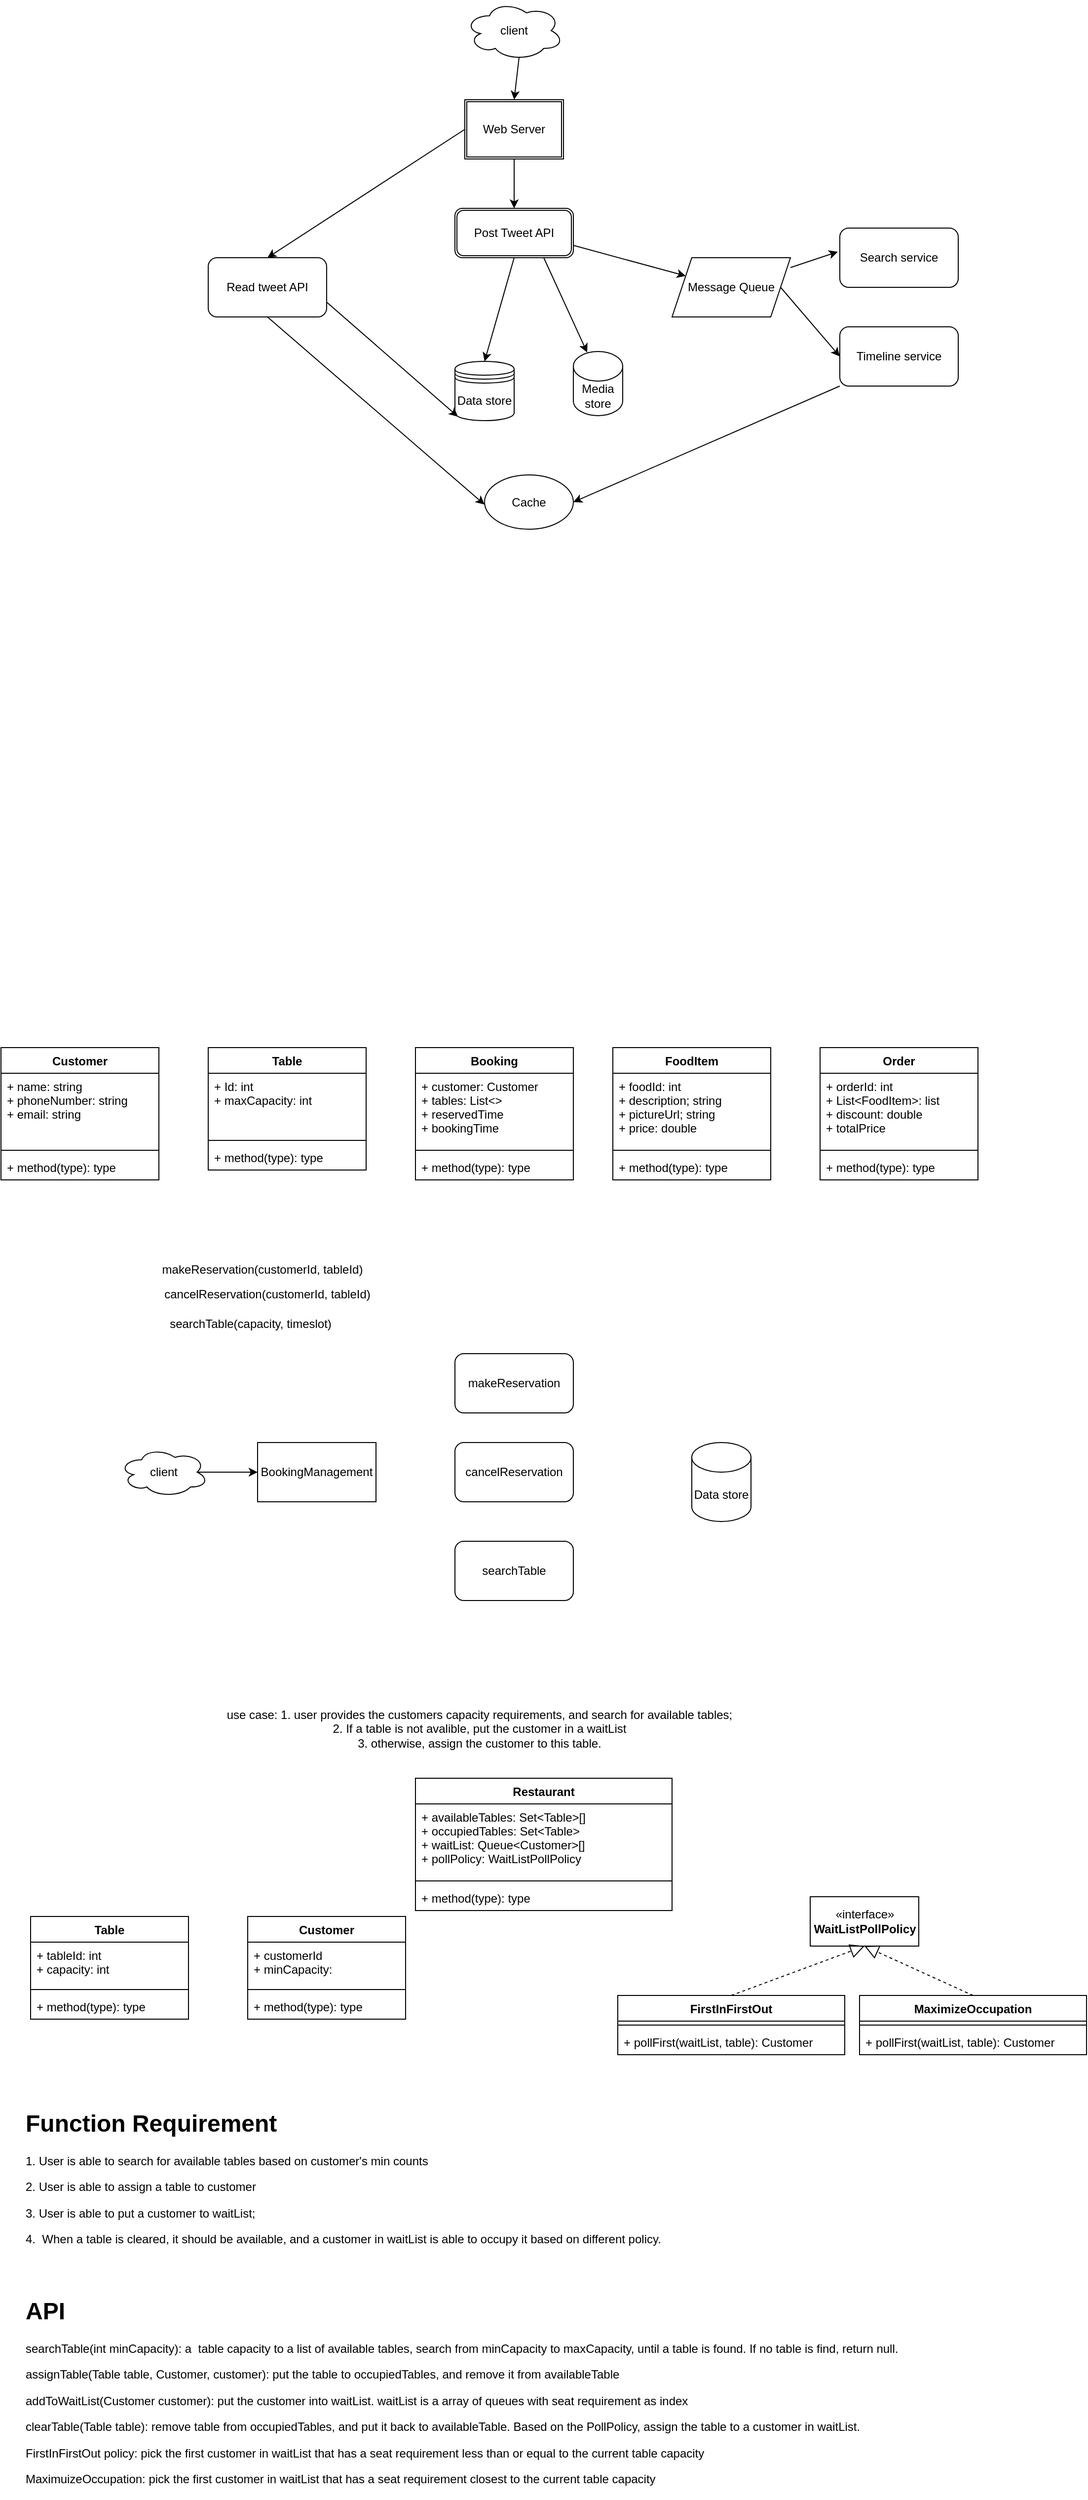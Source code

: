 <mxfile version="14.8.0" type="github">
  <diagram id="A4mDuZ2J48MEt-R97qlC" name="Page-1">
    <mxGraphModel dx="1608" dy="774" grid="1" gridSize="10" guides="1" tooltips="1" connect="1" arrows="1" fold="1" page="1" pageScale="1" pageWidth="1100" pageHeight="850" math="0" shadow="0">
      <root>
        <mxCell id="0" />
        <mxCell id="1" parent="0" />
        <mxCell id="h9Yj2MIiB5W3ZqaMnut1-2" value="client" style="ellipse;shape=cloud;whiteSpace=wrap;html=1;align=center;" vertex="1" parent="1">
          <mxGeometry x="500" y="30" width="100" height="60" as="geometry" />
        </mxCell>
        <mxCell id="h9Yj2MIiB5W3ZqaMnut1-12" value="Web Server" style="shape=ext;double=1;rounded=0;whiteSpace=wrap;html=1;" vertex="1" parent="1">
          <mxGeometry x="500" y="130" width="100" height="60" as="geometry" />
        </mxCell>
        <mxCell id="h9Yj2MIiB5W3ZqaMnut1-13" value="Post Tweet API" style="shape=ext;double=1;rounded=1;whiteSpace=wrap;html=1;" vertex="1" parent="1">
          <mxGeometry x="490" y="240" width="120" height="50" as="geometry" />
        </mxCell>
        <mxCell id="h9Yj2MIiB5W3ZqaMnut1-14" value="" style="endArrow=classic;html=1;exitX=0.55;exitY=0.95;exitDx=0;exitDy=0;exitPerimeter=0;entryX=0.5;entryY=0;entryDx=0;entryDy=0;" edge="1" parent="1" source="h9Yj2MIiB5W3ZqaMnut1-2" target="h9Yj2MIiB5W3ZqaMnut1-12">
          <mxGeometry width="50" height="50" relative="1" as="geometry">
            <mxPoint x="520" y="420" as="sourcePoint" />
            <mxPoint x="570" y="370" as="targetPoint" />
          </mxGeometry>
        </mxCell>
        <mxCell id="h9Yj2MIiB5W3ZqaMnut1-15" value="" style="endArrow=classic;html=1;exitX=0.5;exitY=1;exitDx=0;exitDy=0;entryX=0.5;entryY=0;entryDx=0;entryDy=0;" edge="1" parent="1" source="h9Yj2MIiB5W3ZqaMnut1-12" target="h9Yj2MIiB5W3ZqaMnut1-13">
          <mxGeometry width="50" height="50" relative="1" as="geometry">
            <mxPoint x="520" y="420" as="sourcePoint" />
            <mxPoint x="570" y="370" as="targetPoint" />
          </mxGeometry>
        </mxCell>
        <mxCell id="h9Yj2MIiB5W3ZqaMnut1-16" value="Data store" style="shape=datastore;whiteSpace=wrap;html=1;" vertex="1" parent="1">
          <mxGeometry x="490" y="395" width="60" height="60" as="geometry" />
        </mxCell>
        <mxCell id="h9Yj2MIiB5W3ZqaMnut1-17" value="" style="endArrow=classic;html=1;exitX=0.5;exitY=1;exitDx=0;exitDy=0;entryX=0.5;entryY=0;entryDx=0;entryDy=0;" edge="1" parent="1" source="h9Yj2MIiB5W3ZqaMnut1-13" target="h9Yj2MIiB5W3ZqaMnut1-16">
          <mxGeometry width="50" height="50" relative="1" as="geometry">
            <mxPoint x="520" y="420" as="sourcePoint" />
            <mxPoint x="570" y="370" as="targetPoint" />
          </mxGeometry>
        </mxCell>
        <mxCell id="h9Yj2MIiB5W3ZqaMnut1-18" value="Cache" style="ellipse;whiteSpace=wrap;html=1;" vertex="1" parent="1">
          <mxGeometry x="520" y="510" width="90" height="55" as="geometry" />
        </mxCell>
        <mxCell id="h9Yj2MIiB5W3ZqaMnut1-20" value="Message Queue" style="shape=parallelogram;perimeter=parallelogramPerimeter;whiteSpace=wrap;html=1;fixedSize=1;" vertex="1" parent="1">
          <mxGeometry x="710" y="290" width="120" height="60" as="geometry" />
        </mxCell>
        <mxCell id="h9Yj2MIiB5W3ZqaMnut1-21" value="" style="endArrow=classic;html=1;entryX=0;entryY=0.25;entryDx=0;entryDy=0;exitX=1;exitY=0.75;exitDx=0;exitDy=0;" edge="1" parent="1" source="h9Yj2MIiB5W3ZqaMnut1-13" target="h9Yj2MIiB5W3ZqaMnut1-20">
          <mxGeometry width="50" height="50" relative="1" as="geometry">
            <mxPoint x="520" y="420" as="sourcePoint" />
            <mxPoint x="570" y="370" as="targetPoint" />
          </mxGeometry>
        </mxCell>
        <mxCell id="h9Yj2MIiB5W3ZqaMnut1-22" value="Timeline service" style="rounded=1;whiteSpace=wrap;html=1;" vertex="1" parent="1">
          <mxGeometry x="880" y="360" width="120" height="60" as="geometry" />
        </mxCell>
        <mxCell id="h9Yj2MIiB5W3ZqaMnut1-23" value="" style="endArrow=classic;html=1;entryX=0;entryY=0.5;entryDx=0;entryDy=0;exitX=1;exitY=0.5;exitDx=0;exitDy=0;" edge="1" parent="1" source="h9Yj2MIiB5W3ZqaMnut1-20" target="h9Yj2MIiB5W3ZqaMnut1-22">
          <mxGeometry width="50" height="50" relative="1" as="geometry">
            <mxPoint x="520" y="420" as="sourcePoint" />
            <mxPoint x="570" y="370" as="targetPoint" />
          </mxGeometry>
        </mxCell>
        <mxCell id="h9Yj2MIiB5W3ZqaMnut1-24" value="" style="endArrow=classic;html=1;entryX=1;entryY=0.5;entryDx=0;entryDy=0;exitX=0;exitY=1;exitDx=0;exitDy=0;" edge="1" parent="1" source="h9Yj2MIiB5W3ZqaMnut1-22" target="h9Yj2MIiB5W3ZqaMnut1-18">
          <mxGeometry width="50" height="50" relative="1" as="geometry">
            <mxPoint x="520" y="420" as="sourcePoint" />
            <mxPoint x="570" y="370" as="targetPoint" />
          </mxGeometry>
        </mxCell>
        <mxCell id="h9Yj2MIiB5W3ZqaMnut1-25" value="Read tweet API" style="rounded=1;whiteSpace=wrap;html=1;" vertex="1" parent="1">
          <mxGeometry x="240" y="290" width="120" height="60" as="geometry" />
        </mxCell>
        <mxCell id="h9Yj2MIiB5W3ZqaMnut1-26" value="" style="endArrow=classic;html=1;entryX=0.5;entryY=0;entryDx=0;entryDy=0;exitX=0;exitY=0.5;exitDx=0;exitDy=0;" edge="1" parent="1" source="h9Yj2MIiB5W3ZqaMnut1-12" target="h9Yj2MIiB5W3ZqaMnut1-25">
          <mxGeometry width="50" height="50" relative="1" as="geometry">
            <mxPoint x="520" y="420" as="sourcePoint" />
            <mxPoint x="570" y="370" as="targetPoint" />
          </mxGeometry>
        </mxCell>
        <mxCell id="h9Yj2MIiB5W3ZqaMnut1-27" value="" style="endArrow=classic;html=1;exitX=0.5;exitY=1;exitDx=0;exitDy=0;" edge="1" parent="1" source="h9Yj2MIiB5W3ZqaMnut1-25">
          <mxGeometry width="50" height="50" relative="1" as="geometry">
            <mxPoint x="520" y="420" as="sourcePoint" />
            <mxPoint x="520" y="540" as="targetPoint" />
          </mxGeometry>
        </mxCell>
        <mxCell id="h9Yj2MIiB5W3ZqaMnut1-28" value="Media store" style="shape=cylinder3;whiteSpace=wrap;html=1;boundedLbl=1;backgroundOutline=1;size=15;" vertex="1" parent="1">
          <mxGeometry x="610" y="385" width="50" height="65" as="geometry" />
        </mxCell>
        <mxCell id="h9Yj2MIiB5W3ZqaMnut1-29" value="" style="endArrow=classic;html=1;entryX=0.28;entryY=0.015;entryDx=0;entryDy=0;entryPerimeter=0;exitX=0.75;exitY=1;exitDx=0;exitDy=0;" edge="1" parent="1" source="h9Yj2MIiB5W3ZqaMnut1-13" target="h9Yj2MIiB5W3ZqaMnut1-28">
          <mxGeometry width="50" height="50" relative="1" as="geometry">
            <mxPoint x="520" y="410" as="sourcePoint" />
            <mxPoint x="570" y="360" as="targetPoint" />
          </mxGeometry>
        </mxCell>
        <mxCell id="h9Yj2MIiB5W3ZqaMnut1-30" value="Search service" style="rounded=1;whiteSpace=wrap;html=1;" vertex="1" parent="1">
          <mxGeometry x="880" y="260" width="120" height="60" as="geometry" />
        </mxCell>
        <mxCell id="h9Yj2MIiB5W3ZqaMnut1-32" value="" style="endArrow=classic;html=1;entryX=-0.017;entryY=0.4;entryDx=0;entryDy=0;entryPerimeter=0;" edge="1" parent="1" target="h9Yj2MIiB5W3ZqaMnut1-30">
          <mxGeometry width="50" height="50" relative="1" as="geometry">
            <mxPoint x="830" y="300" as="sourcePoint" />
            <mxPoint x="880" y="250" as="targetPoint" />
          </mxGeometry>
        </mxCell>
        <mxCell id="h9Yj2MIiB5W3ZqaMnut1-33" value="" style="endArrow=classic;html=1;entryX=0.05;entryY=0.933;entryDx=0;entryDy=0;entryPerimeter=0;exitX=1;exitY=0.75;exitDx=0;exitDy=0;" edge="1" parent="1" source="h9Yj2MIiB5W3ZqaMnut1-25" target="h9Yj2MIiB5W3ZqaMnut1-16">
          <mxGeometry width="50" height="50" relative="1" as="geometry">
            <mxPoint x="520" y="410" as="sourcePoint" />
            <mxPoint x="570" y="360" as="targetPoint" />
          </mxGeometry>
        </mxCell>
        <mxCell id="h9Yj2MIiB5W3ZqaMnut1-35" value="Customer" style="swimlane;fontStyle=1;align=center;verticalAlign=top;childLayout=stackLayout;horizontal=1;startSize=26;horizontalStack=0;resizeParent=1;resizeParentMax=0;resizeLast=0;collapsible=1;marginBottom=0;" vertex="1" parent="1">
          <mxGeometry x="30" y="1090" width="160" height="134" as="geometry" />
        </mxCell>
        <mxCell id="h9Yj2MIiB5W3ZqaMnut1-36" value="+ name: string&#xa;+ phoneNumber: string&#xa;+ email: string" style="text;strokeColor=none;fillColor=none;align=left;verticalAlign=top;spacingLeft=4;spacingRight=4;overflow=hidden;rotatable=0;points=[[0,0.5],[1,0.5]];portConstraint=eastwest;" vertex="1" parent="h9Yj2MIiB5W3ZqaMnut1-35">
          <mxGeometry y="26" width="160" height="74" as="geometry" />
        </mxCell>
        <mxCell id="h9Yj2MIiB5W3ZqaMnut1-37" value="" style="line;strokeWidth=1;fillColor=none;align=left;verticalAlign=middle;spacingTop=-1;spacingLeft=3;spacingRight=3;rotatable=0;labelPosition=right;points=[];portConstraint=eastwest;" vertex="1" parent="h9Yj2MIiB5W3ZqaMnut1-35">
          <mxGeometry y="100" width="160" height="8" as="geometry" />
        </mxCell>
        <mxCell id="h9Yj2MIiB5W3ZqaMnut1-38" value="+ method(type): type" style="text;strokeColor=none;fillColor=none;align=left;verticalAlign=top;spacingLeft=4;spacingRight=4;overflow=hidden;rotatable=0;points=[[0,0.5],[1,0.5]];portConstraint=eastwest;" vertex="1" parent="h9Yj2MIiB5W3ZqaMnut1-35">
          <mxGeometry y="108" width="160" height="26" as="geometry" />
        </mxCell>
        <mxCell id="h9Yj2MIiB5W3ZqaMnut1-43" value="Table" style="swimlane;fontStyle=1;align=center;verticalAlign=top;childLayout=stackLayout;horizontal=1;startSize=26;horizontalStack=0;resizeParent=1;resizeParentMax=0;resizeLast=0;collapsible=1;marginBottom=0;" vertex="1" parent="1">
          <mxGeometry x="240" y="1090" width="160" height="124" as="geometry" />
        </mxCell>
        <mxCell id="h9Yj2MIiB5W3ZqaMnut1-44" value="+ Id: int&#xa;+ maxCapacity: int" style="text;strokeColor=none;fillColor=none;align=left;verticalAlign=top;spacingLeft=4;spacingRight=4;overflow=hidden;rotatable=0;points=[[0,0.5],[1,0.5]];portConstraint=eastwest;" vertex="1" parent="h9Yj2MIiB5W3ZqaMnut1-43">
          <mxGeometry y="26" width="160" height="64" as="geometry" />
        </mxCell>
        <mxCell id="h9Yj2MIiB5W3ZqaMnut1-45" value="" style="line;strokeWidth=1;fillColor=none;align=left;verticalAlign=middle;spacingTop=-1;spacingLeft=3;spacingRight=3;rotatable=0;labelPosition=right;points=[];portConstraint=eastwest;" vertex="1" parent="h9Yj2MIiB5W3ZqaMnut1-43">
          <mxGeometry y="90" width="160" height="8" as="geometry" />
        </mxCell>
        <mxCell id="h9Yj2MIiB5W3ZqaMnut1-46" value="+ method(type): type" style="text;strokeColor=none;fillColor=none;align=left;verticalAlign=top;spacingLeft=4;spacingRight=4;overflow=hidden;rotatable=0;points=[[0,0.5],[1,0.5]];portConstraint=eastwest;" vertex="1" parent="h9Yj2MIiB5W3ZqaMnut1-43">
          <mxGeometry y="98" width="160" height="26" as="geometry" />
        </mxCell>
        <mxCell id="h9Yj2MIiB5W3ZqaMnut1-47" value="Booking" style="swimlane;fontStyle=1;align=center;verticalAlign=top;childLayout=stackLayout;horizontal=1;startSize=26;horizontalStack=0;resizeParent=1;resizeParentMax=0;resizeLast=0;collapsible=1;marginBottom=0;" vertex="1" parent="1">
          <mxGeometry x="450" y="1090" width="160" height="134" as="geometry" />
        </mxCell>
        <mxCell id="h9Yj2MIiB5W3ZqaMnut1-48" value="+ customer: Customer&#xa;+ tables: List&lt;&gt;&#xa;+ reservedTime&#xa;+ bookingTime" style="text;strokeColor=none;fillColor=none;align=left;verticalAlign=top;spacingLeft=4;spacingRight=4;overflow=hidden;rotatable=0;points=[[0,0.5],[1,0.5]];portConstraint=eastwest;" vertex="1" parent="h9Yj2MIiB5W3ZqaMnut1-47">
          <mxGeometry y="26" width="160" height="74" as="geometry" />
        </mxCell>
        <mxCell id="h9Yj2MIiB5W3ZqaMnut1-49" value="" style="line;strokeWidth=1;fillColor=none;align=left;verticalAlign=middle;spacingTop=-1;spacingLeft=3;spacingRight=3;rotatable=0;labelPosition=right;points=[];portConstraint=eastwest;" vertex="1" parent="h9Yj2MIiB5W3ZqaMnut1-47">
          <mxGeometry y="100" width="160" height="8" as="geometry" />
        </mxCell>
        <mxCell id="h9Yj2MIiB5W3ZqaMnut1-50" value="+ method(type): type" style="text;strokeColor=none;fillColor=none;align=left;verticalAlign=top;spacingLeft=4;spacingRight=4;overflow=hidden;rotatable=0;points=[[0,0.5],[1,0.5]];portConstraint=eastwest;" vertex="1" parent="h9Yj2MIiB5W3ZqaMnut1-47">
          <mxGeometry y="108" width="160" height="26" as="geometry" />
        </mxCell>
        <mxCell id="h9Yj2MIiB5W3ZqaMnut1-51" value="makeReservation(customerId, tableId)" style="text;html=1;strokeColor=none;fillColor=none;align=center;verticalAlign=middle;whiteSpace=wrap;rounded=0;" vertex="1" parent="1">
          <mxGeometry x="170" y="1310" width="250" height="10" as="geometry" />
        </mxCell>
        <mxCell id="h9Yj2MIiB5W3ZqaMnut1-52" value="cancelReservation(customerId, tableId)" style="text;html=1;strokeColor=none;fillColor=none;align=center;verticalAlign=middle;whiteSpace=wrap;rounded=0;" vertex="1" parent="1">
          <mxGeometry x="190" y="1330" width="220" height="20" as="geometry" />
        </mxCell>
        <mxCell id="h9Yj2MIiB5W3ZqaMnut1-53" value="client" style="ellipse;shape=cloud;whiteSpace=wrap;html=1;" vertex="1" parent="1">
          <mxGeometry x="150" y="1495" width="90" height="50" as="geometry" />
        </mxCell>
        <mxCell id="h9Yj2MIiB5W3ZqaMnut1-54" value="BookingManagement" style="rounded=0;whiteSpace=wrap;html=1;" vertex="1" parent="1">
          <mxGeometry x="290" y="1490" width="120" height="60" as="geometry" />
        </mxCell>
        <mxCell id="h9Yj2MIiB5W3ZqaMnut1-55" value="makeReservation" style="rounded=1;whiteSpace=wrap;html=1;" vertex="1" parent="1">
          <mxGeometry x="490" y="1400" width="120" height="60" as="geometry" />
        </mxCell>
        <mxCell id="h9Yj2MIiB5W3ZqaMnut1-56" value="Data store" style="shape=cylinder3;whiteSpace=wrap;html=1;boundedLbl=1;backgroundOutline=1;size=15;" vertex="1" parent="1">
          <mxGeometry x="730" y="1490" width="60" height="80" as="geometry" />
        </mxCell>
        <mxCell id="h9Yj2MIiB5W3ZqaMnut1-58" value="cancelReservation" style="rounded=1;whiteSpace=wrap;html=1;" vertex="1" parent="1">
          <mxGeometry x="490" y="1490" width="120" height="60" as="geometry" />
        </mxCell>
        <mxCell id="h9Yj2MIiB5W3ZqaMnut1-59" value="searchTable" style="rounded=1;whiteSpace=wrap;html=1;" vertex="1" parent="1">
          <mxGeometry x="490" y="1590" width="120" height="60" as="geometry" />
        </mxCell>
        <mxCell id="h9Yj2MIiB5W3ZqaMnut1-60" value="searchTable(capacity, timeslot)" style="text;html=1;strokeColor=none;fillColor=none;align=center;verticalAlign=middle;whiteSpace=wrap;rounded=0;" vertex="1" parent="1">
          <mxGeometry x="183" y="1360" width="200" height="20" as="geometry" />
        </mxCell>
        <mxCell id="h9Yj2MIiB5W3ZqaMnut1-61" value="" style="endArrow=classic;html=1;exitX=0.875;exitY=0.5;exitDx=0;exitDy=0;exitPerimeter=0;entryX=0;entryY=0.5;entryDx=0;entryDy=0;" edge="1" parent="1" source="h9Yj2MIiB5W3ZqaMnut1-53" target="h9Yj2MIiB5W3ZqaMnut1-54">
          <mxGeometry width="50" height="50" relative="1" as="geometry">
            <mxPoint x="520" y="1500" as="sourcePoint" />
            <mxPoint x="570" y="1450" as="targetPoint" />
          </mxGeometry>
        </mxCell>
        <mxCell id="h9Yj2MIiB5W3ZqaMnut1-62" value="FoodItem" style="swimlane;fontStyle=1;align=center;verticalAlign=top;childLayout=stackLayout;horizontal=1;startSize=26;horizontalStack=0;resizeParent=1;resizeParentMax=0;resizeLast=0;collapsible=1;marginBottom=0;" vertex="1" parent="1">
          <mxGeometry x="650" y="1090" width="160" height="134" as="geometry" />
        </mxCell>
        <mxCell id="h9Yj2MIiB5W3ZqaMnut1-63" value="+ foodId: int&#xa;+ description; string&#xa;+ pictureUrl; string&#xa;+ price: double" style="text;strokeColor=none;fillColor=none;align=left;verticalAlign=top;spacingLeft=4;spacingRight=4;overflow=hidden;rotatable=0;points=[[0,0.5],[1,0.5]];portConstraint=eastwest;" vertex="1" parent="h9Yj2MIiB5W3ZqaMnut1-62">
          <mxGeometry y="26" width="160" height="74" as="geometry" />
        </mxCell>
        <mxCell id="h9Yj2MIiB5W3ZqaMnut1-64" value="" style="line;strokeWidth=1;fillColor=none;align=left;verticalAlign=middle;spacingTop=-1;spacingLeft=3;spacingRight=3;rotatable=0;labelPosition=right;points=[];portConstraint=eastwest;" vertex="1" parent="h9Yj2MIiB5W3ZqaMnut1-62">
          <mxGeometry y="100" width="160" height="8" as="geometry" />
        </mxCell>
        <mxCell id="h9Yj2MIiB5W3ZqaMnut1-65" value="+ method(type): type" style="text;strokeColor=none;fillColor=none;align=left;verticalAlign=top;spacingLeft=4;spacingRight=4;overflow=hidden;rotatable=0;points=[[0,0.5],[1,0.5]];portConstraint=eastwest;" vertex="1" parent="h9Yj2MIiB5W3ZqaMnut1-62">
          <mxGeometry y="108" width="160" height="26" as="geometry" />
        </mxCell>
        <mxCell id="h9Yj2MIiB5W3ZqaMnut1-66" value="Order" style="swimlane;fontStyle=1;align=center;verticalAlign=top;childLayout=stackLayout;horizontal=1;startSize=26;horizontalStack=0;resizeParent=1;resizeParentMax=0;resizeLast=0;collapsible=1;marginBottom=0;" vertex="1" parent="1">
          <mxGeometry x="860" y="1090" width="160" height="134" as="geometry" />
        </mxCell>
        <mxCell id="h9Yj2MIiB5W3ZqaMnut1-67" value="+ orderId: int&#xa;+ List&lt;FoodItem&gt;: list&#xa;+ discount: double&#xa;+ totalPrice" style="text;strokeColor=none;fillColor=none;align=left;verticalAlign=top;spacingLeft=4;spacingRight=4;overflow=hidden;rotatable=0;points=[[0,0.5],[1,0.5]];portConstraint=eastwest;" vertex="1" parent="h9Yj2MIiB5W3ZqaMnut1-66">
          <mxGeometry y="26" width="160" height="74" as="geometry" />
        </mxCell>
        <mxCell id="h9Yj2MIiB5W3ZqaMnut1-68" value="" style="line;strokeWidth=1;fillColor=none;align=left;verticalAlign=middle;spacingTop=-1;spacingLeft=3;spacingRight=3;rotatable=0;labelPosition=right;points=[];portConstraint=eastwest;" vertex="1" parent="h9Yj2MIiB5W3ZqaMnut1-66">
          <mxGeometry y="100" width="160" height="8" as="geometry" />
        </mxCell>
        <mxCell id="h9Yj2MIiB5W3ZqaMnut1-69" value="+ method(type): type" style="text;strokeColor=none;fillColor=none;align=left;verticalAlign=top;spacingLeft=4;spacingRight=4;overflow=hidden;rotatable=0;points=[[0,0.5],[1,0.5]];portConstraint=eastwest;" vertex="1" parent="h9Yj2MIiB5W3ZqaMnut1-66">
          <mxGeometry y="108" width="160" height="26" as="geometry" />
        </mxCell>
        <mxCell id="h9Yj2MIiB5W3ZqaMnut1-70" value="Table" style="swimlane;fontStyle=1;align=center;verticalAlign=top;childLayout=stackLayout;horizontal=1;startSize=26;horizontalStack=0;resizeParent=1;resizeParentMax=0;resizeLast=0;collapsible=1;marginBottom=0;" vertex="1" parent="1">
          <mxGeometry x="60" y="1970" width="160" height="104" as="geometry" />
        </mxCell>
        <mxCell id="h9Yj2MIiB5W3ZqaMnut1-71" value="+ tableId: int&#xa;+ capacity: int" style="text;strokeColor=none;fillColor=none;align=left;verticalAlign=top;spacingLeft=4;spacingRight=4;overflow=hidden;rotatable=0;points=[[0,0.5],[1,0.5]];portConstraint=eastwest;" vertex="1" parent="h9Yj2MIiB5W3ZqaMnut1-70">
          <mxGeometry y="26" width="160" height="44" as="geometry" />
        </mxCell>
        <mxCell id="h9Yj2MIiB5W3ZqaMnut1-72" value="" style="line;strokeWidth=1;fillColor=none;align=left;verticalAlign=middle;spacingTop=-1;spacingLeft=3;spacingRight=3;rotatable=0;labelPosition=right;points=[];portConstraint=eastwest;" vertex="1" parent="h9Yj2MIiB5W3ZqaMnut1-70">
          <mxGeometry y="70" width="160" height="8" as="geometry" />
        </mxCell>
        <mxCell id="h9Yj2MIiB5W3ZqaMnut1-73" value="+ method(type): type" style="text;strokeColor=none;fillColor=none;align=left;verticalAlign=top;spacingLeft=4;spacingRight=4;overflow=hidden;rotatable=0;points=[[0,0.5],[1,0.5]];portConstraint=eastwest;" vertex="1" parent="h9Yj2MIiB5W3ZqaMnut1-70">
          <mxGeometry y="78" width="160" height="26" as="geometry" />
        </mxCell>
        <mxCell id="h9Yj2MIiB5W3ZqaMnut1-74" value="Customer" style="swimlane;fontStyle=1;align=center;verticalAlign=top;childLayout=stackLayout;horizontal=1;startSize=26;horizontalStack=0;resizeParent=1;resizeParentMax=0;resizeLast=0;collapsible=1;marginBottom=0;" vertex="1" parent="1">
          <mxGeometry x="280" y="1970" width="160" height="104" as="geometry" />
        </mxCell>
        <mxCell id="h9Yj2MIiB5W3ZqaMnut1-75" value="+ customerId&#xa;+ minCapacity: " style="text;strokeColor=none;fillColor=none;align=left;verticalAlign=top;spacingLeft=4;spacingRight=4;overflow=hidden;rotatable=0;points=[[0,0.5],[1,0.5]];portConstraint=eastwest;" vertex="1" parent="h9Yj2MIiB5W3ZqaMnut1-74">
          <mxGeometry y="26" width="160" height="44" as="geometry" />
        </mxCell>
        <mxCell id="h9Yj2MIiB5W3ZqaMnut1-76" value="" style="line;strokeWidth=1;fillColor=none;align=left;verticalAlign=middle;spacingTop=-1;spacingLeft=3;spacingRight=3;rotatable=0;labelPosition=right;points=[];portConstraint=eastwest;" vertex="1" parent="h9Yj2MIiB5W3ZqaMnut1-74">
          <mxGeometry y="70" width="160" height="8" as="geometry" />
        </mxCell>
        <mxCell id="h9Yj2MIiB5W3ZqaMnut1-77" value="+ method(type): type" style="text;strokeColor=none;fillColor=none;align=left;verticalAlign=top;spacingLeft=4;spacingRight=4;overflow=hidden;rotatable=0;points=[[0,0.5],[1,0.5]];portConstraint=eastwest;" vertex="1" parent="h9Yj2MIiB5W3ZqaMnut1-74">
          <mxGeometry y="78" width="160" height="26" as="geometry" />
        </mxCell>
        <mxCell id="h9Yj2MIiB5W3ZqaMnut1-78" value="use case: 1. user provides the customers capacity requirements, and search for available tables;&lt;br&gt;2. If a table is not avalible, put the customer in a waitList&lt;br&gt;3. otherwise, assign the customer to this table." style="text;html=1;strokeColor=none;fillColor=none;align=center;verticalAlign=middle;whiteSpace=wrap;rounded=0;" vertex="1" parent="1">
          <mxGeometry x="160" y="1770" width="710" height="20" as="geometry" />
        </mxCell>
        <mxCell id="h9Yj2MIiB5W3ZqaMnut1-79" value="Restaurant" style="swimlane;fontStyle=1;align=center;verticalAlign=top;childLayout=stackLayout;horizontal=1;startSize=26;horizontalStack=0;resizeParent=1;resizeParentMax=0;resizeLast=0;collapsible=1;marginBottom=0;" vertex="1" parent="1">
          <mxGeometry x="450" y="1830" width="260" height="134" as="geometry" />
        </mxCell>
        <mxCell id="h9Yj2MIiB5W3ZqaMnut1-80" value="+ availableTables: Set&lt;Table&gt;[]&#xa;+ occupiedTables: Set&lt;Table&gt;&#xa;+ waitList: Queue&lt;Customer&gt;[]&#xa;+ pollPolicy: WaitListPollPolicy" style="text;strokeColor=none;fillColor=none;align=left;verticalAlign=top;spacingLeft=4;spacingRight=4;overflow=hidden;rotatable=0;points=[[0,0.5],[1,0.5]];portConstraint=eastwest;" vertex="1" parent="h9Yj2MIiB5W3ZqaMnut1-79">
          <mxGeometry y="26" width="260" height="74" as="geometry" />
        </mxCell>
        <mxCell id="h9Yj2MIiB5W3ZqaMnut1-81" value="" style="line;strokeWidth=1;fillColor=none;align=left;verticalAlign=middle;spacingTop=-1;spacingLeft=3;spacingRight=3;rotatable=0;labelPosition=right;points=[];portConstraint=eastwest;" vertex="1" parent="h9Yj2MIiB5W3ZqaMnut1-79">
          <mxGeometry y="100" width="260" height="8" as="geometry" />
        </mxCell>
        <mxCell id="h9Yj2MIiB5W3ZqaMnut1-82" value="+ method(type): type" style="text;strokeColor=none;fillColor=none;align=left;verticalAlign=top;spacingLeft=4;spacingRight=4;overflow=hidden;rotatable=0;points=[[0,0.5],[1,0.5]];portConstraint=eastwest;" vertex="1" parent="h9Yj2MIiB5W3ZqaMnut1-79">
          <mxGeometry y="108" width="260" height="26" as="geometry" />
        </mxCell>
        <mxCell id="h9Yj2MIiB5W3ZqaMnut1-84" value="&lt;h1&gt;Function Requirement&lt;/h1&gt;&lt;p&gt;1. User is able to search for available tables based on customer&#39;s min counts&lt;/p&gt;&lt;p&gt;2. User is able to assign a table to customer&lt;/p&gt;&lt;p&gt;3. User is able to put a customer to waitList;&lt;/p&gt;&lt;p&gt;4.&amp;nbsp; When a table is cleared, it should be available, and a customer in waitList is able to occupy it based on different policy.&amp;nbsp;&lt;/p&gt;" style="text;html=1;strokeColor=none;fillColor=none;spacing=5;spacingTop=-20;whiteSpace=wrap;overflow=hidden;rounded=0;" vertex="1" parent="1">
          <mxGeometry x="50" y="2160" width="700" height="170" as="geometry" />
        </mxCell>
        <mxCell id="h9Yj2MIiB5W3ZqaMnut1-85" value="«interface»&lt;br&gt;&lt;b&gt;WaitListPollPolicy&lt;/b&gt;" style="html=1;" vertex="1" parent="1">
          <mxGeometry x="850" y="1950" width="110" height="50" as="geometry" />
        </mxCell>
        <mxCell id="h9Yj2MIiB5W3ZqaMnut1-86" value="&lt;h1&gt;API&lt;/h1&gt;&lt;p&gt;searchTable(int minCapacity): a&amp;nbsp; table capacity to a list of available tables, search from minCapacity to maxCapacity, until a table is found. If no table is find, return null.&lt;/p&gt;&lt;p&gt;assignTable(Table table, Customer, customer): put the table to occupiedTables, and remove it from availableTable&lt;/p&gt;&lt;p&gt;&lt;span&gt;addToWaitList(Customer customer): put the customer into waitList. waitList is a array of queues with seat requirement as index&lt;/span&gt;&lt;br&gt;&lt;/p&gt;&lt;p&gt;clearTable(Table table): remove table from occupiedTables, and put it back to availableTable. Based on the PollPolicy, assign the table to a customer in waitList.&amp;nbsp;&lt;/p&gt;&lt;p&gt;FirstInFirstOut policy: pick the first customer in waitList that has a seat requirement less than or equal to the current table capacity&lt;/p&gt;&lt;p&gt;MaximuizeOccupation: pick the first customer in waitList that has a seat requirement closest to the current table capacity&lt;/p&gt;&lt;div&gt;&lt;br&gt;&lt;/div&gt;" style="text;html=1;strokeColor=none;fillColor=none;spacing=5;spacingTop=-20;whiteSpace=wrap;overflow=hidden;rounded=0;" vertex="1" parent="1">
          <mxGeometry x="50" y="2350" width="990" height="210" as="geometry" />
        </mxCell>
        <mxCell id="h9Yj2MIiB5W3ZqaMnut1-87" value="FirstInFirstOut" style="swimlane;fontStyle=1;align=center;verticalAlign=top;childLayout=stackLayout;horizontal=1;startSize=26;horizontalStack=0;resizeParent=1;resizeParentMax=0;resizeLast=0;collapsible=1;marginBottom=0;" vertex="1" parent="1">
          <mxGeometry x="655" y="2050" width="230" height="60" as="geometry" />
        </mxCell>
        <mxCell id="h9Yj2MIiB5W3ZqaMnut1-89" value="" style="line;strokeWidth=1;fillColor=none;align=left;verticalAlign=middle;spacingTop=-1;spacingLeft=3;spacingRight=3;rotatable=0;labelPosition=right;points=[];portConstraint=eastwest;" vertex="1" parent="h9Yj2MIiB5W3ZqaMnut1-87">
          <mxGeometry y="26" width="230" height="8" as="geometry" />
        </mxCell>
        <mxCell id="h9Yj2MIiB5W3ZqaMnut1-90" value="+ pollFirst(waitList, table): Customer" style="text;strokeColor=none;fillColor=none;align=left;verticalAlign=top;spacingLeft=4;spacingRight=4;overflow=hidden;rotatable=0;points=[[0,0.5],[1,0.5]];portConstraint=eastwest;" vertex="1" parent="h9Yj2MIiB5W3ZqaMnut1-87">
          <mxGeometry y="34" width="230" height="26" as="geometry" />
        </mxCell>
        <mxCell id="h9Yj2MIiB5W3ZqaMnut1-91" value="" style="endArrow=block;dashed=1;endFill=0;endSize=12;html=1;entryX=0.5;entryY=1;entryDx=0;entryDy=0;exitX=0.5;exitY=0;exitDx=0;exitDy=0;" edge="1" parent="1" source="h9Yj2MIiB5W3ZqaMnut1-87" target="h9Yj2MIiB5W3ZqaMnut1-85">
          <mxGeometry width="160" relative="1" as="geometry">
            <mxPoint x="470" y="2320" as="sourcePoint" />
            <mxPoint x="630" y="2320" as="targetPoint" />
          </mxGeometry>
        </mxCell>
        <mxCell id="h9Yj2MIiB5W3ZqaMnut1-93" value="MaximizeOccupation" style="swimlane;fontStyle=1;align=center;verticalAlign=top;childLayout=stackLayout;horizontal=1;startSize=26;horizontalStack=0;resizeParent=1;resizeParentMax=0;resizeLast=0;collapsible=1;marginBottom=0;" vertex="1" parent="1">
          <mxGeometry x="900" y="2050" width="230" height="60" as="geometry" />
        </mxCell>
        <mxCell id="h9Yj2MIiB5W3ZqaMnut1-94" value="" style="line;strokeWidth=1;fillColor=none;align=left;verticalAlign=middle;spacingTop=-1;spacingLeft=3;spacingRight=3;rotatable=0;labelPosition=right;points=[];portConstraint=eastwest;" vertex="1" parent="h9Yj2MIiB5W3ZqaMnut1-93">
          <mxGeometry y="26" width="230" height="8" as="geometry" />
        </mxCell>
        <mxCell id="h9Yj2MIiB5W3ZqaMnut1-95" value="+ pollFirst(waitList, table): Customer" style="text;strokeColor=none;fillColor=none;align=left;verticalAlign=top;spacingLeft=4;spacingRight=4;overflow=hidden;rotatable=0;points=[[0,0.5],[1,0.5]];portConstraint=eastwest;" vertex="1" parent="h9Yj2MIiB5W3ZqaMnut1-93">
          <mxGeometry y="34" width="230" height="26" as="geometry" />
        </mxCell>
        <mxCell id="h9Yj2MIiB5W3ZqaMnut1-96" value="" style="endArrow=block;dashed=1;endFill=0;endSize=12;html=1;entryX=0.5;entryY=1;entryDx=0;entryDy=0;exitX=0.5;exitY=0;exitDx=0;exitDy=0;" edge="1" parent="1" source="h9Yj2MIiB5W3ZqaMnut1-93" target="h9Yj2MIiB5W3ZqaMnut1-85">
          <mxGeometry width="160" relative="1" as="geometry">
            <mxPoint x="470" y="2110" as="sourcePoint" />
            <mxPoint x="630" y="2110" as="targetPoint" />
          </mxGeometry>
        </mxCell>
      </root>
    </mxGraphModel>
  </diagram>
</mxfile>
